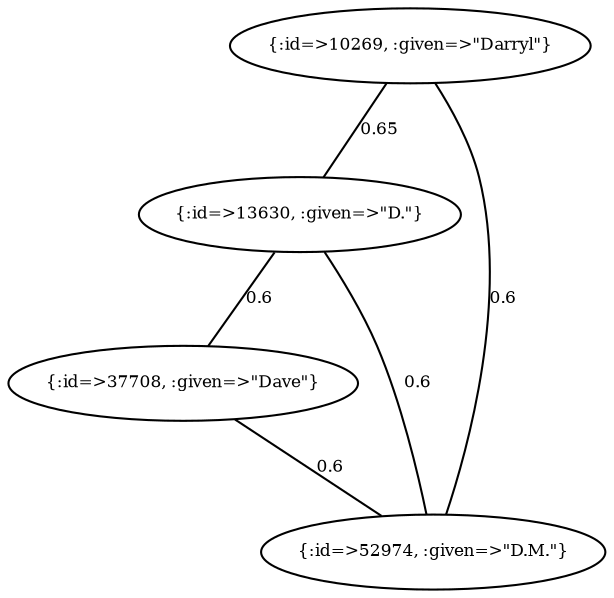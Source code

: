 graph Collector__WeightedGraph {
    "{:id=>10269, :given=>\"Darryl\"}" [
        fontsize = 8,
        label = "{:id=>10269, :given=>\"Darryl\"}"
    ]

    "{:id=>13630, :given=>\"D.\"}" [
        fontsize = 8,
        label = "{:id=>13630, :given=>\"D.\"}"
    ]

    "{:id=>37708, :given=>\"Dave\"}" [
        fontsize = 8,
        label = "{:id=>37708, :given=>\"Dave\"}"
    ]

    "{:id=>52974, :given=>\"D.M.\"}" [
        fontsize = 8,
        label = "{:id=>52974, :given=>\"D.M.\"}"
    ]

    "{:id=>10269, :given=>\"Darryl\"}" -- "{:id=>13630, :given=>\"D.\"}" [
        fontsize = 8,
        label = 0.65
    ]

    "{:id=>10269, :given=>\"Darryl\"}" -- "{:id=>52974, :given=>\"D.M.\"}" [
        fontsize = 8,
        label = 0.6
    ]

    "{:id=>13630, :given=>\"D.\"}" -- "{:id=>37708, :given=>\"Dave\"}" [
        fontsize = 8,
        label = 0.6
    ]

    "{:id=>13630, :given=>\"D.\"}" -- "{:id=>52974, :given=>\"D.M.\"}" [
        fontsize = 8,
        label = 0.6
    ]

    "{:id=>37708, :given=>\"Dave\"}" -- "{:id=>52974, :given=>\"D.M.\"}" [
        fontsize = 8,
        label = 0.6
    ]
}

